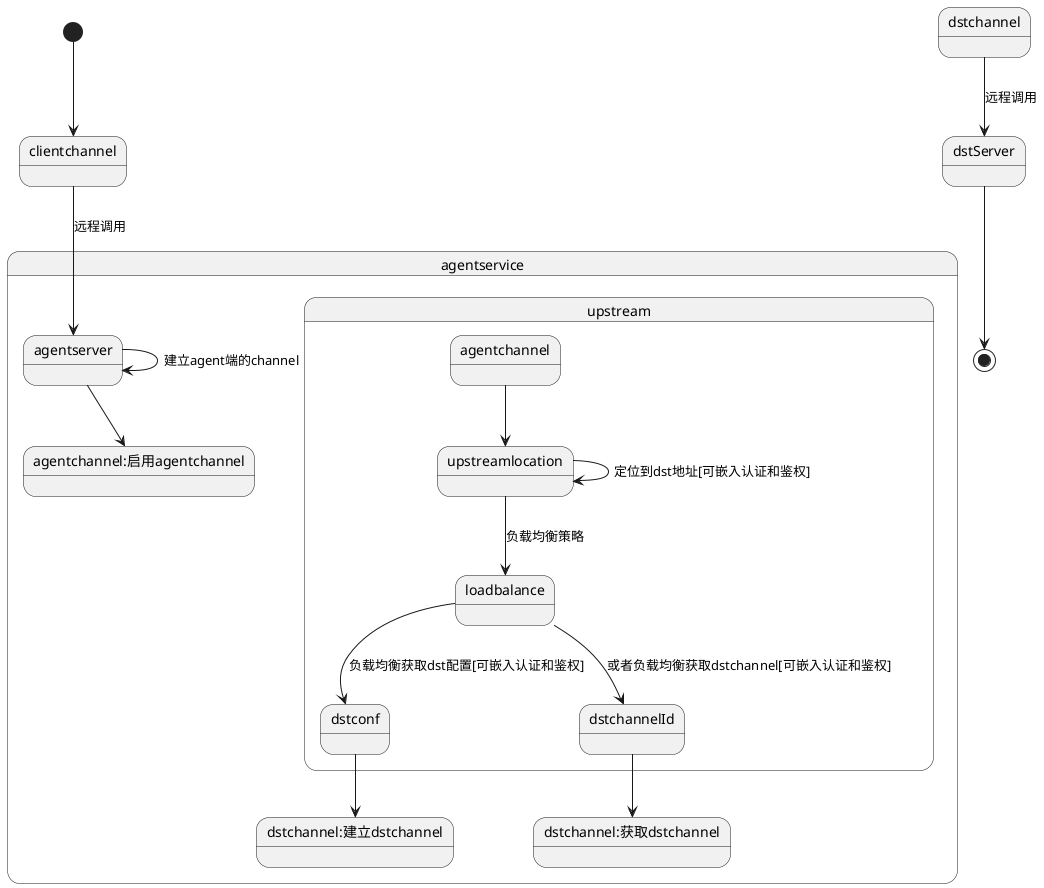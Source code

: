 @startuml

[*] --> clientchannel
state agentservice{
    clientchannel-->agentserver :远程调用
    agentserver-->agentserver :建立agent端的channel
    agentserver --> agentchannel:启用agentchannel
    state upstream{
        agentchannel --> upstreamlocation
        upstreamlocation--> upstreamlocation :定位到dst地址[可嵌入认证和鉴权]
        upstreamlocation --> loadbalance :负载均衡策略
        loadbalance-->dstconf :负载均衡获取dst配置[可嵌入认证和鉴权]
        loadbalance-->dstchannelId :或者负载均衡获取dstchannel[可嵌入认证和鉴权]
    }
    dstchannelId-->dstchannel:获取dstchannel
    dstconf-->dstchannel:建立dstchannel
}
dstchannel --> dstServer :远程调用
dstServer-->[*]

@enduml